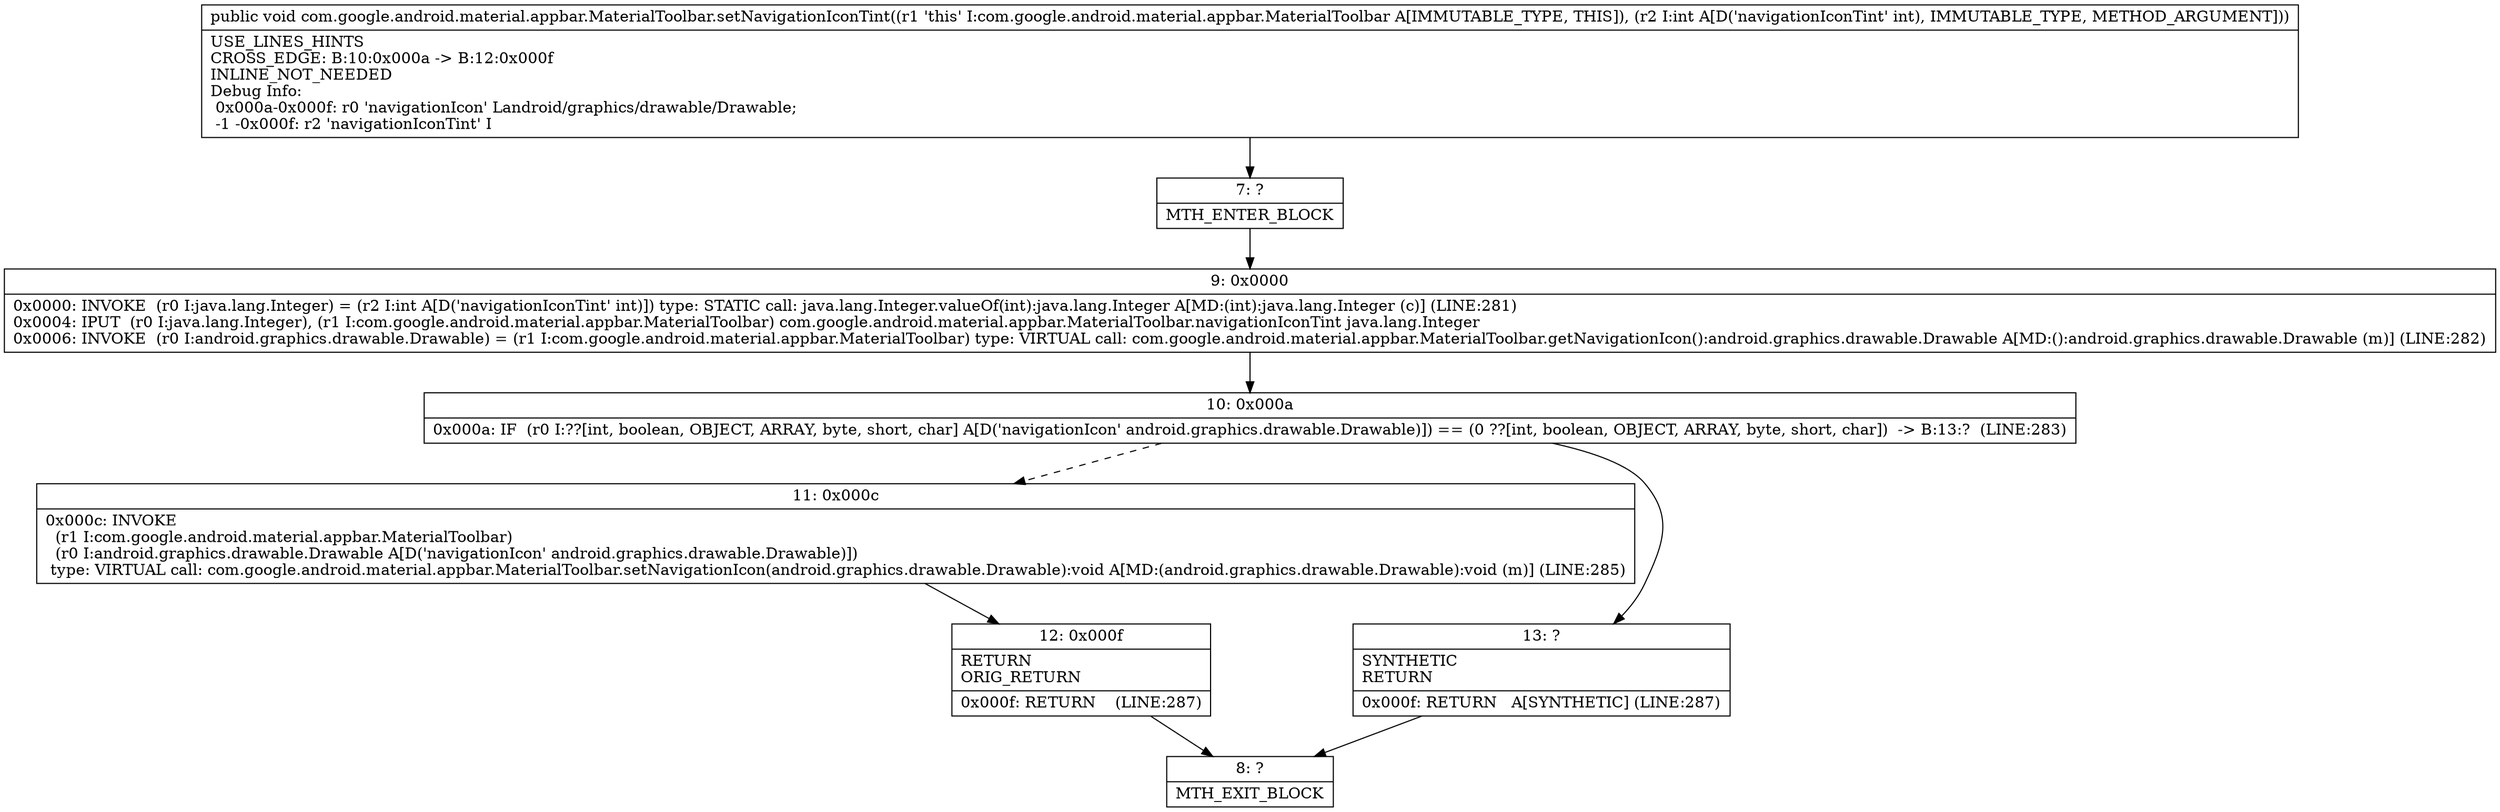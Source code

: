 digraph "CFG forcom.google.android.material.appbar.MaterialToolbar.setNavigationIconTint(I)V" {
Node_7 [shape=record,label="{7\:\ ?|MTH_ENTER_BLOCK\l}"];
Node_9 [shape=record,label="{9\:\ 0x0000|0x0000: INVOKE  (r0 I:java.lang.Integer) = (r2 I:int A[D('navigationIconTint' int)]) type: STATIC call: java.lang.Integer.valueOf(int):java.lang.Integer A[MD:(int):java.lang.Integer (c)] (LINE:281)\l0x0004: IPUT  (r0 I:java.lang.Integer), (r1 I:com.google.android.material.appbar.MaterialToolbar) com.google.android.material.appbar.MaterialToolbar.navigationIconTint java.lang.Integer \l0x0006: INVOKE  (r0 I:android.graphics.drawable.Drawable) = (r1 I:com.google.android.material.appbar.MaterialToolbar) type: VIRTUAL call: com.google.android.material.appbar.MaterialToolbar.getNavigationIcon():android.graphics.drawable.Drawable A[MD:():android.graphics.drawable.Drawable (m)] (LINE:282)\l}"];
Node_10 [shape=record,label="{10\:\ 0x000a|0x000a: IF  (r0 I:??[int, boolean, OBJECT, ARRAY, byte, short, char] A[D('navigationIcon' android.graphics.drawable.Drawable)]) == (0 ??[int, boolean, OBJECT, ARRAY, byte, short, char])  \-\> B:13:?  (LINE:283)\l}"];
Node_11 [shape=record,label="{11\:\ 0x000c|0x000c: INVOKE  \l  (r1 I:com.google.android.material.appbar.MaterialToolbar)\l  (r0 I:android.graphics.drawable.Drawable A[D('navigationIcon' android.graphics.drawable.Drawable)])\l type: VIRTUAL call: com.google.android.material.appbar.MaterialToolbar.setNavigationIcon(android.graphics.drawable.Drawable):void A[MD:(android.graphics.drawable.Drawable):void (m)] (LINE:285)\l}"];
Node_12 [shape=record,label="{12\:\ 0x000f|RETURN\lORIG_RETURN\l|0x000f: RETURN    (LINE:287)\l}"];
Node_8 [shape=record,label="{8\:\ ?|MTH_EXIT_BLOCK\l}"];
Node_13 [shape=record,label="{13\:\ ?|SYNTHETIC\lRETURN\l|0x000f: RETURN   A[SYNTHETIC] (LINE:287)\l}"];
MethodNode[shape=record,label="{public void com.google.android.material.appbar.MaterialToolbar.setNavigationIconTint((r1 'this' I:com.google.android.material.appbar.MaterialToolbar A[IMMUTABLE_TYPE, THIS]), (r2 I:int A[D('navigationIconTint' int), IMMUTABLE_TYPE, METHOD_ARGUMENT]))  | USE_LINES_HINTS\lCROSS_EDGE: B:10:0x000a \-\> B:12:0x000f\lINLINE_NOT_NEEDED\lDebug Info:\l  0x000a\-0x000f: r0 'navigationIcon' Landroid\/graphics\/drawable\/Drawable;\l  \-1 \-0x000f: r2 'navigationIconTint' I\l}"];
MethodNode -> Node_7;Node_7 -> Node_9;
Node_9 -> Node_10;
Node_10 -> Node_11[style=dashed];
Node_10 -> Node_13;
Node_11 -> Node_12;
Node_12 -> Node_8;
Node_13 -> Node_8;
}

